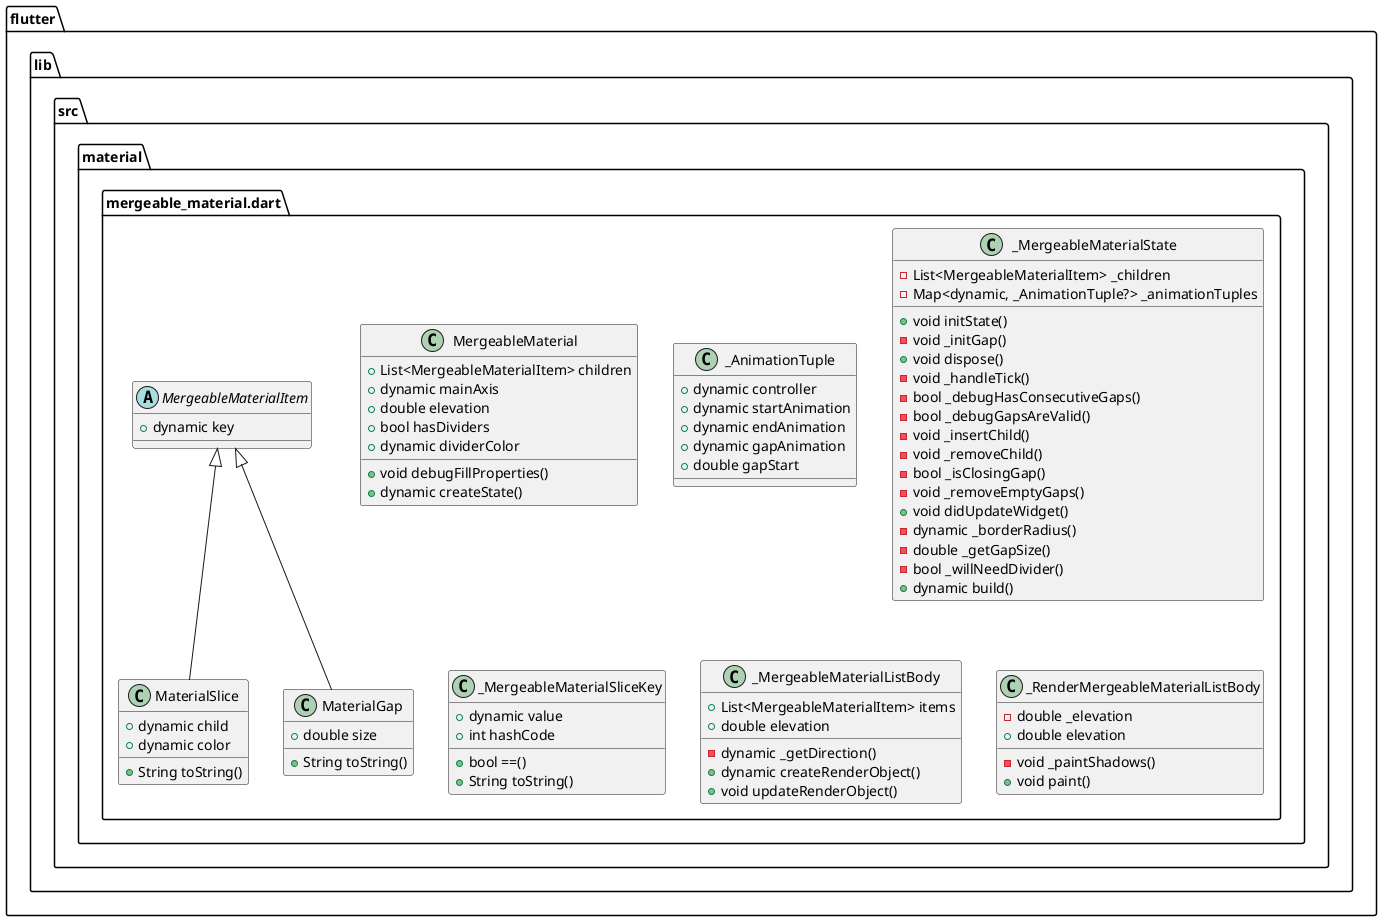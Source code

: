 @startuml
set namespaceSeparator ::

abstract class "flutter::lib::src::material::mergeable_material.dart::MergeableMaterialItem" {
  +dynamic key
}

class "flutter::lib::src::material::mergeable_material.dart::MaterialSlice" {
  +dynamic child
  +dynamic color
  +String toString()
}

"flutter::lib::src::material::mergeable_material.dart::MergeableMaterialItem" <|-- "flutter::lib::src::material::mergeable_material.dart::MaterialSlice"

class "flutter::lib::src::material::mergeable_material.dart::MaterialGap" {
  +double size
  +String toString()
}

"flutter::lib::src::material::mergeable_material.dart::MergeableMaterialItem" <|-- "flutter::lib::src::material::mergeable_material.dart::MaterialGap"

class "flutter::lib::src::material::mergeable_material.dart::MergeableMaterial" {
  +List<MergeableMaterialItem> children
  +dynamic mainAxis
  +double elevation
  +bool hasDividers
  +dynamic dividerColor
  +void debugFillProperties()
  +dynamic createState()
}

class "flutter::lib::src::material::mergeable_material.dart::_AnimationTuple" {
  +dynamic controller
  +dynamic startAnimation
  +dynamic endAnimation
  +dynamic gapAnimation
  +double gapStart
}

class "flutter::lib::src::material::mergeable_material.dart::_MergeableMaterialState" {
  -List<MergeableMaterialItem> _children
  -Map<dynamic, _AnimationTuple?> _animationTuples
  +void initState()
  -void _initGap()
  +void dispose()
  -void _handleTick()
  -bool _debugHasConsecutiveGaps()
  -bool _debugGapsAreValid()
  -void _insertChild()
  -void _removeChild()
  -bool _isClosingGap()
  -void _removeEmptyGaps()
  +void didUpdateWidget()
  -dynamic _borderRadius()
  -double _getGapSize()
  -bool _willNeedDivider()
  +dynamic build()
}

class "flutter::lib::src::material::mergeable_material.dart::_MergeableMaterialSliceKey" {
  +dynamic value
  +int hashCode
  +bool ==()
  +String toString()
}

class "flutter::lib::src::material::mergeable_material.dart::_MergeableMaterialListBody" {
  +List<MergeableMaterialItem> items
  +double elevation
  -dynamic _getDirection()
  +dynamic createRenderObject()
  +void updateRenderObject()
}

class "flutter::lib::src::material::mergeable_material.dart::_RenderMergeableMaterialListBody" {
  -double _elevation
  +double elevation
  -void _paintShadows()
  +void paint()
}


@enduml